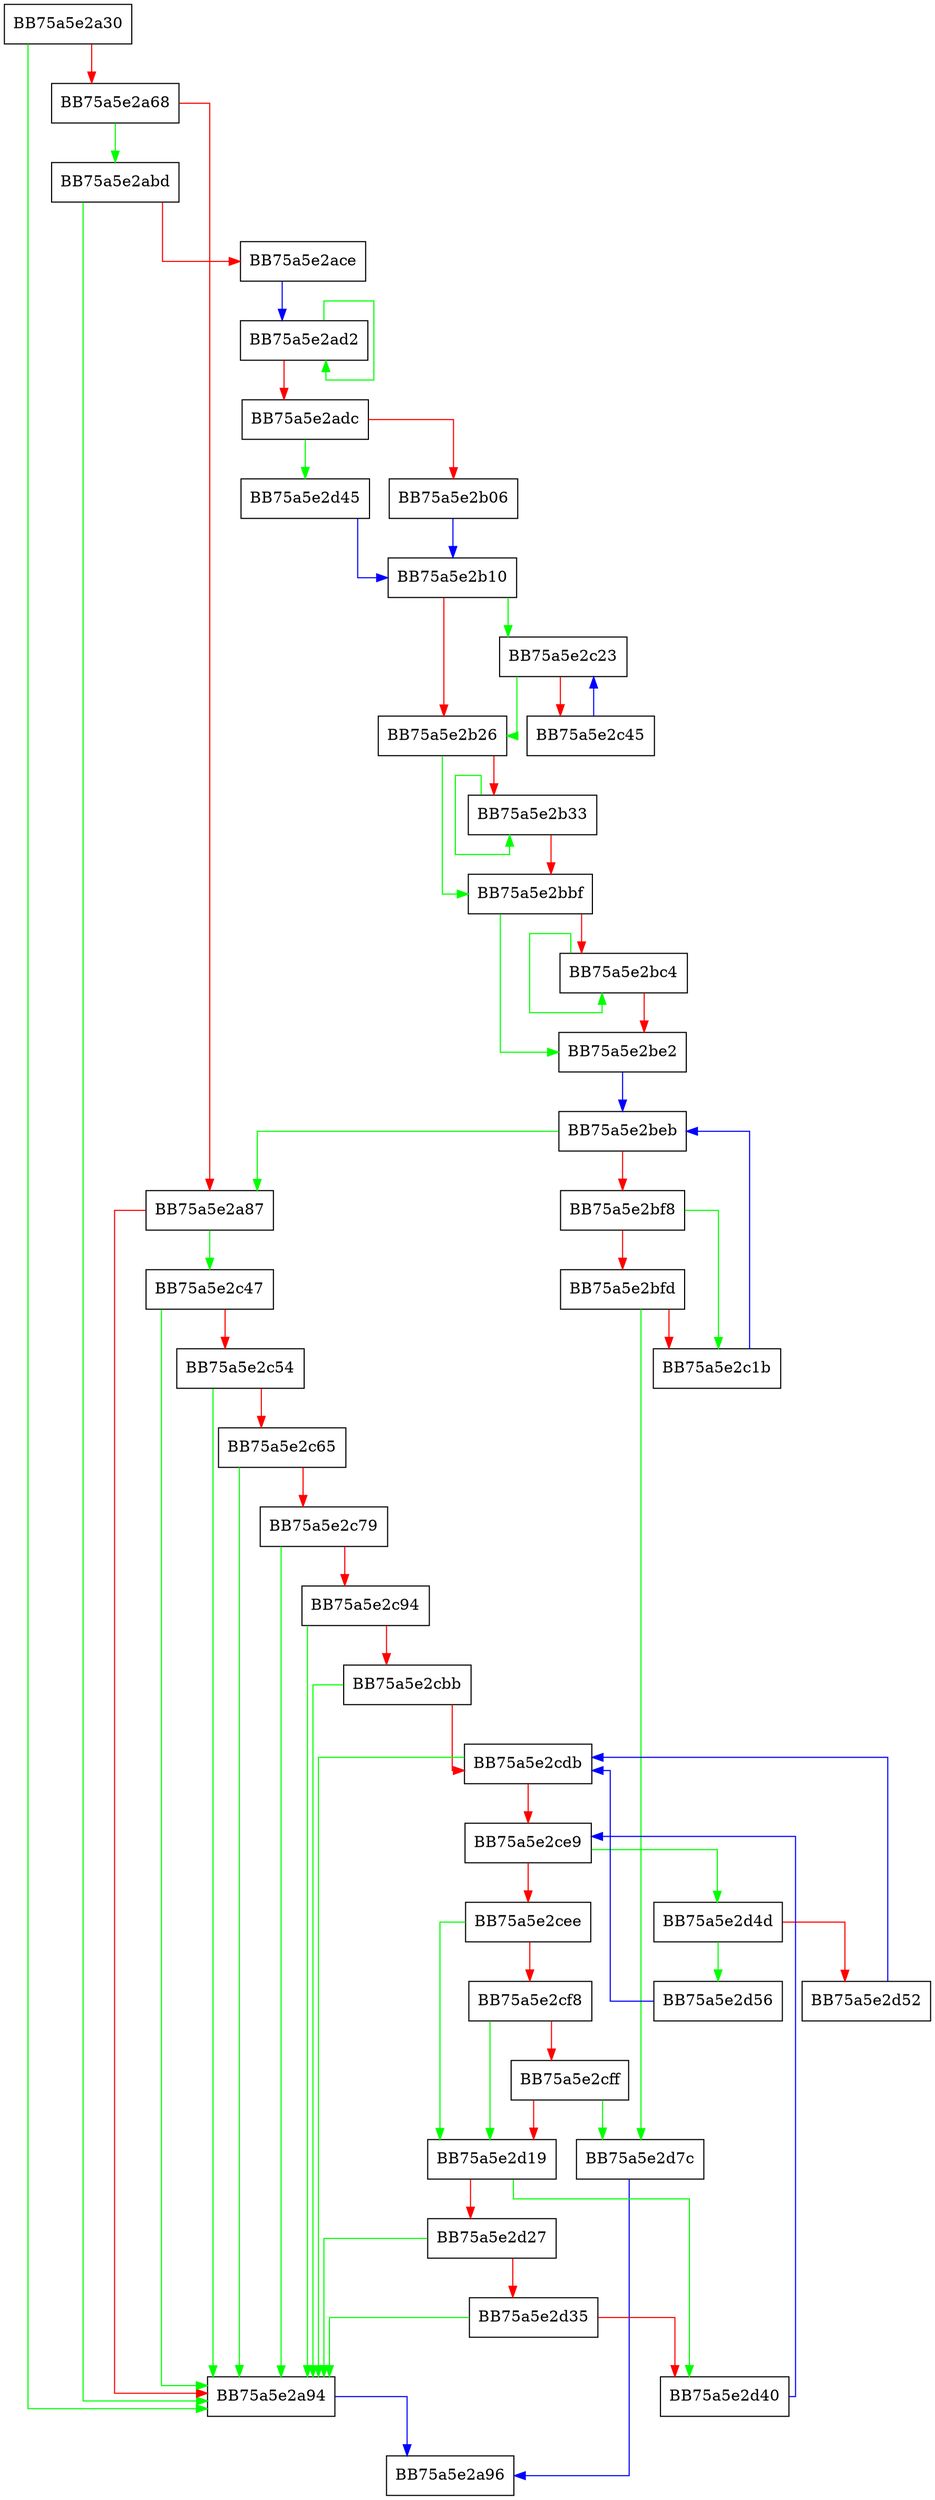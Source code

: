 digraph Native_JS_Cassa_B {
  node [shape="box"];
  graph [splines=ortho];
  BB75a5e2a30 -> BB75a5e2a94 [color="green"];
  BB75a5e2a30 -> BB75a5e2a68 [color="red"];
  BB75a5e2a68 -> BB75a5e2abd [color="green"];
  BB75a5e2a68 -> BB75a5e2a87 [color="red"];
  BB75a5e2a87 -> BB75a5e2c47 [color="green"];
  BB75a5e2a87 -> BB75a5e2a94 [color="red"];
  BB75a5e2a94 -> BB75a5e2a96 [color="blue"];
  BB75a5e2abd -> BB75a5e2a94 [color="green"];
  BB75a5e2abd -> BB75a5e2ace [color="red"];
  BB75a5e2ace -> BB75a5e2ad2 [color="blue"];
  BB75a5e2ad2 -> BB75a5e2ad2 [color="green"];
  BB75a5e2ad2 -> BB75a5e2adc [color="red"];
  BB75a5e2adc -> BB75a5e2d45 [color="green"];
  BB75a5e2adc -> BB75a5e2b06 [color="red"];
  BB75a5e2b06 -> BB75a5e2b10 [color="blue"];
  BB75a5e2b10 -> BB75a5e2c23 [color="green"];
  BB75a5e2b10 -> BB75a5e2b26 [color="red"];
  BB75a5e2b26 -> BB75a5e2bbf [color="green"];
  BB75a5e2b26 -> BB75a5e2b33 [color="red"];
  BB75a5e2b33 -> BB75a5e2b33 [color="green"];
  BB75a5e2b33 -> BB75a5e2bbf [color="red"];
  BB75a5e2bbf -> BB75a5e2be2 [color="green"];
  BB75a5e2bbf -> BB75a5e2bc4 [color="red"];
  BB75a5e2bc4 -> BB75a5e2bc4 [color="green"];
  BB75a5e2bc4 -> BB75a5e2be2 [color="red"];
  BB75a5e2be2 -> BB75a5e2beb [color="blue"];
  BB75a5e2beb -> BB75a5e2a87 [color="green"];
  BB75a5e2beb -> BB75a5e2bf8 [color="red"];
  BB75a5e2bf8 -> BB75a5e2c1b [color="green"];
  BB75a5e2bf8 -> BB75a5e2bfd [color="red"];
  BB75a5e2bfd -> BB75a5e2d7c [color="green"];
  BB75a5e2bfd -> BB75a5e2c1b [color="red"];
  BB75a5e2c1b -> BB75a5e2beb [color="blue"];
  BB75a5e2c23 -> BB75a5e2b26 [color="green"];
  BB75a5e2c23 -> BB75a5e2c45 [color="red"];
  BB75a5e2c45 -> BB75a5e2c23 [color="blue"];
  BB75a5e2c47 -> BB75a5e2a94 [color="green"];
  BB75a5e2c47 -> BB75a5e2c54 [color="red"];
  BB75a5e2c54 -> BB75a5e2a94 [color="green"];
  BB75a5e2c54 -> BB75a5e2c65 [color="red"];
  BB75a5e2c65 -> BB75a5e2a94 [color="green"];
  BB75a5e2c65 -> BB75a5e2c79 [color="red"];
  BB75a5e2c79 -> BB75a5e2a94 [color="green"];
  BB75a5e2c79 -> BB75a5e2c94 [color="red"];
  BB75a5e2c94 -> BB75a5e2a94 [color="green"];
  BB75a5e2c94 -> BB75a5e2cbb [color="red"];
  BB75a5e2cbb -> BB75a5e2a94 [color="green"];
  BB75a5e2cbb -> BB75a5e2cdb [color="red"];
  BB75a5e2cdb -> BB75a5e2a94 [color="green"];
  BB75a5e2cdb -> BB75a5e2ce9 [color="red"];
  BB75a5e2ce9 -> BB75a5e2d4d [color="green"];
  BB75a5e2ce9 -> BB75a5e2cee [color="red"];
  BB75a5e2cee -> BB75a5e2d19 [color="green"];
  BB75a5e2cee -> BB75a5e2cf8 [color="red"];
  BB75a5e2cf8 -> BB75a5e2d19 [color="green"];
  BB75a5e2cf8 -> BB75a5e2cff [color="red"];
  BB75a5e2cff -> BB75a5e2d7c [color="green"];
  BB75a5e2cff -> BB75a5e2d19 [color="red"];
  BB75a5e2d19 -> BB75a5e2d40 [color="green"];
  BB75a5e2d19 -> BB75a5e2d27 [color="red"];
  BB75a5e2d27 -> BB75a5e2a94 [color="green"];
  BB75a5e2d27 -> BB75a5e2d35 [color="red"];
  BB75a5e2d35 -> BB75a5e2a94 [color="green"];
  BB75a5e2d35 -> BB75a5e2d40 [color="red"];
  BB75a5e2d40 -> BB75a5e2ce9 [color="blue"];
  BB75a5e2d45 -> BB75a5e2b10 [color="blue"];
  BB75a5e2d4d -> BB75a5e2d56 [color="green"];
  BB75a5e2d4d -> BB75a5e2d52 [color="red"];
  BB75a5e2d52 -> BB75a5e2cdb [color="blue"];
  BB75a5e2d56 -> BB75a5e2cdb [color="blue"];
  BB75a5e2d7c -> BB75a5e2a96 [color="blue"];
}